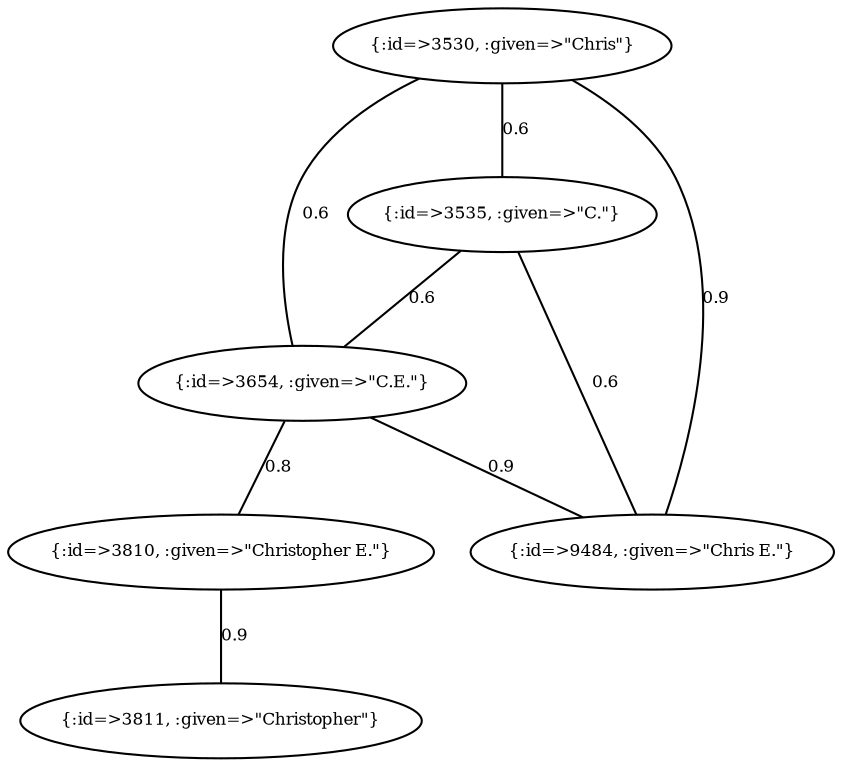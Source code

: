 graph Collector__WeightedGraph {
    "{:id=>3530, :given=>\"Chris\"}" [
        fontsize = 8,
        label = "{:id=>3530, :given=>\"Chris\"}"
    ]

    "{:id=>3535, :given=>\"C.\"}" [
        fontsize = 8,
        label = "{:id=>3535, :given=>\"C.\"}"
    ]

    "{:id=>3654, :given=>\"C.E.\"}" [
        fontsize = 8,
        label = "{:id=>3654, :given=>\"C.E.\"}"
    ]

    "{:id=>3810, :given=>\"Christopher E.\"}" [
        fontsize = 8,
        label = "{:id=>3810, :given=>\"Christopher E.\"}"
    ]

    "{:id=>3811, :given=>\"Christopher\"}" [
        fontsize = 8,
        label = "{:id=>3811, :given=>\"Christopher\"}"
    ]

    "{:id=>9484, :given=>\"Chris E.\"}" [
        fontsize = 8,
        label = "{:id=>9484, :given=>\"Chris E.\"}"
    ]

    "{:id=>3530, :given=>\"Chris\"}" -- "{:id=>3535, :given=>\"C.\"}" [
        fontsize = 8,
        label = 0.6
    ]

    "{:id=>3530, :given=>\"Chris\"}" -- "{:id=>3654, :given=>\"C.E.\"}" [
        fontsize = 8,
        label = 0.6
    ]

    "{:id=>3530, :given=>\"Chris\"}" -- "{:id=>9484, :given=>\"Chris E.\"}" [
        fontsize = 8,
        label = 0.9
    ]

    "{:id=>3535, :given=>\"C.\"}" -- "{:id=>3654, :given=>\"C.E.\"}" [
        fontsize = 8,
        label = 0.6
    ]

    "{:id=>3535, :given=>\"C.\"}" -- "{:id=>9484, :given=>\"Chris E.\"}" [
        fontsize = 8,
        label = 0.6
    ]

    "{:id=>3654, :given=>\"C.E.\"}" -- "{:id=>3810, :given=>\"Christopher E.\"}" [
        fontsize = 8,
        label = 0.8
    ]

    "{:id=>3654, :given=>\"C.E.\"}" -- "{:id=>9484, :given=>\"Chris E.\"}" [
        fontsize = 8,
        label = 0.9
    ]

    "{:id=>3810, :given=>\"Christopher E.\"}" -- "{:id=>3811, :given=>\"Christopher\"}" [
        fontsize = 8,
        label = 0.9
    ]
}
